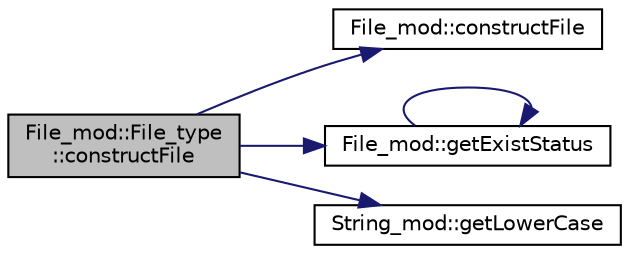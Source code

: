 digraph "File_mod::File_type::constructFile"
{
 // LATEX_PDF_SIZE
  edge [fontname="Helvetica",fontsize="10",labelfontname="Helvetica",labelfontsize="10"];
  node [fontname="Helvetica",fontsize="10",shape=record];
  rankdir="LR";
  Node1 [label="File_mod::File_type\l::constructFile",height=0.2,width=0.4,color="black", fillcolor="grey75", style="filled", fontcolor="black",tooltip=" "];
  Node1 -> Node2 [color="midnightblue",fontsize="10",style="solid",fontname="Helvetica"];
  Node2 [label="File_mod::constructFile",height=0.2,width=0.4,color="black", fillcolor="white", style="filled",URL="$namespaceFile__mod.html#a1d878c2d24528218c9aafd03673574dd",tooltip=" "];
  Node1 -> Node3 [color="midnightblue",fontsize="10",style="solid",fontname="Helvetica"];
  Node3 [label="File_mod::getExistStatus",height=0.2,width=0.4,color="black", fillcolor="white", style="filled",URL="$namespaceFile__mod.html#a758655b4a4fde2a20308b87c6c1d987e",tooltip=" "];
  Node3 -> Node3 [color="midnightblue",fontsize="10",style="solid",fontname="Helvetica"];
  Node1 -> Node4 [color="midnightblue",fontsize="10",style="solid",fontname="Helvetica"];
  Node4 [label="String_mod::getLowerCase",height=0.2,width=0.4,color="black", fillcolor="white", style="filled",URL="$namespaceString__mod.html#ade10dffb10b5ed445fec280457aa9eb4",tooltip="Return the lowercase of the input assumed-size character vector."];
}
